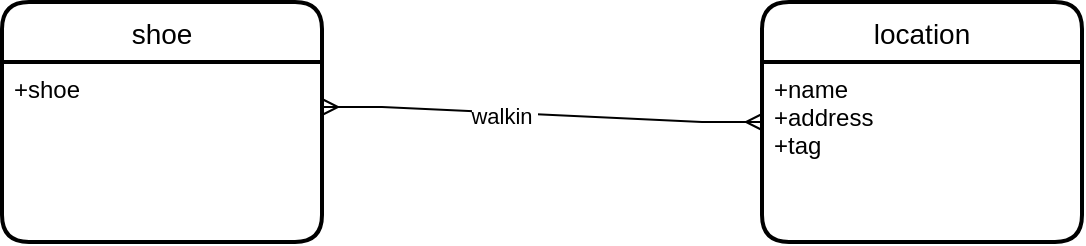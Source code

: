 <mxfile version="20.8.20" type="github">
  <diagram id="R2lEEEUBdFMjLlhIrx00" name="Page-1">
    <mxGraphModel dx="1434" dy="796" grid="1" gridSize="10" guides="1" tooltips="1" connect="1" arrows="1" fold="1" page="1" pageScale="1" pageWidth="850" pageHeight="1100" math="0" shadow="0" extFonts="Permanent Marker^https://fonts.googleapis.com/css?family=Permanent+Marker">
      <root>
        <mxCell id="0" />
        <mxCell id="1" parent="0" />
        <mxCell id="tewMpIRAdNiHEkyhXG2J-1" value="shoe" style="swimlane;childLayout=stackLayout;horizontal=1;startSize=30;horizontalStack=0;rounded=1;fontSize=14;fontStyle=0;strokeWidth=2;resizeParent=0;resizeLast=1;shadow=0;dashed=0;align=center;" vertex="1" parent="1">
          <mxGeometry x="170" y="80" width="160" height="120" as="geometry" />
        </mxCell>
        <mxCell id="tewMpIRAdNiHEkyhXG2J-2" value="+shoe" style="align=left;strokeColor=none;fillColor=none;spacingLeft=4;fontSize=12;verticalAlign=top;resizable=0;rotatable=0;part=1;" vertex="1" parent="tewMpIRAdNiHEkyhXG2J-1">
          <mxGeometry y="30" width="160" height="90" as="geometry" />
        </mxCell>
        <mxCell id="tewMpIRAdNiHEkyhXG2J-3" value="location" style="swimlane;childLayout=stackLayout;horizontal=1;startSize=30;horizontalStack=0;rounded=1;fontSize=14;fontStyle=0;strokeWidth=2;resizeParent=0;resizeLast=1;shadow=0;dashed=0;align=center;" vertex="1" parent="1">
          <mxGeometry x="550" y="80" width="160" height="120" as="geometry" />
        </mxCell>
        <mxCell id="tewMpIRAdNiHEkyhXG2J-4" value="+name&#xa;+address&#xa;+tag" style="align=left;strokeColor=none;fillColor=none;spacingLeft=4;fontSize=12;verticalAlign=top;resizable=0;rotatable=0;part=1;" vertex="1" parent="tewMpIRAdNiHEkyhXG2J-3">
          <mxGeometry y="30" width="160" height="90" as="geometry" />
        </mxCell>
        <mxCell id="tewMpIRAdNiHEkyhXG2J-6" value="" style="edgeStyle=entityRelationEdgeStyle;fontSize=12;html=1;endArrow=ERmany;startArrow=ERmany;rounded=0;exitX=1;exitY=0.25;exitDx=0;exitDy=0;entryX=0;entryY=0.5;entryDx=0;entryDy=0;" edge="1" parent="1" source="tewMpIRAdNiHEkyhXG2J-2" target="tewMpIRAdNiHEkyhXG2J-3">
          <mxGeometry width="100" height="100" relative="1" as="geometry">
            <mxPoint x="410" y="230" as="sourcePoint" />
            <mxPoint x="510" y="130" as="targetPoint" />
          </mxGeometry>
        </mxCell>
        <mxCell id="tewMpIRAdNiHEkyhXG2J-7" value="walkin&amp;nbsp;" style="edgeLabel;html=1;align=center;verticalAlign=middle;resizable=0;points=[];" vertex="1" connectable="0" parent="tewMpIRAdNiHEkyhXG2J-6">
          <mxGeometry x="-0.172" y="-1" relative="1" as="geometry">
            <mxPoint as="offset" />
          </mxGeometry>
        </mxCell>
      </root>
    </mxGraphModel>
  </diagram>
</mxfile>
